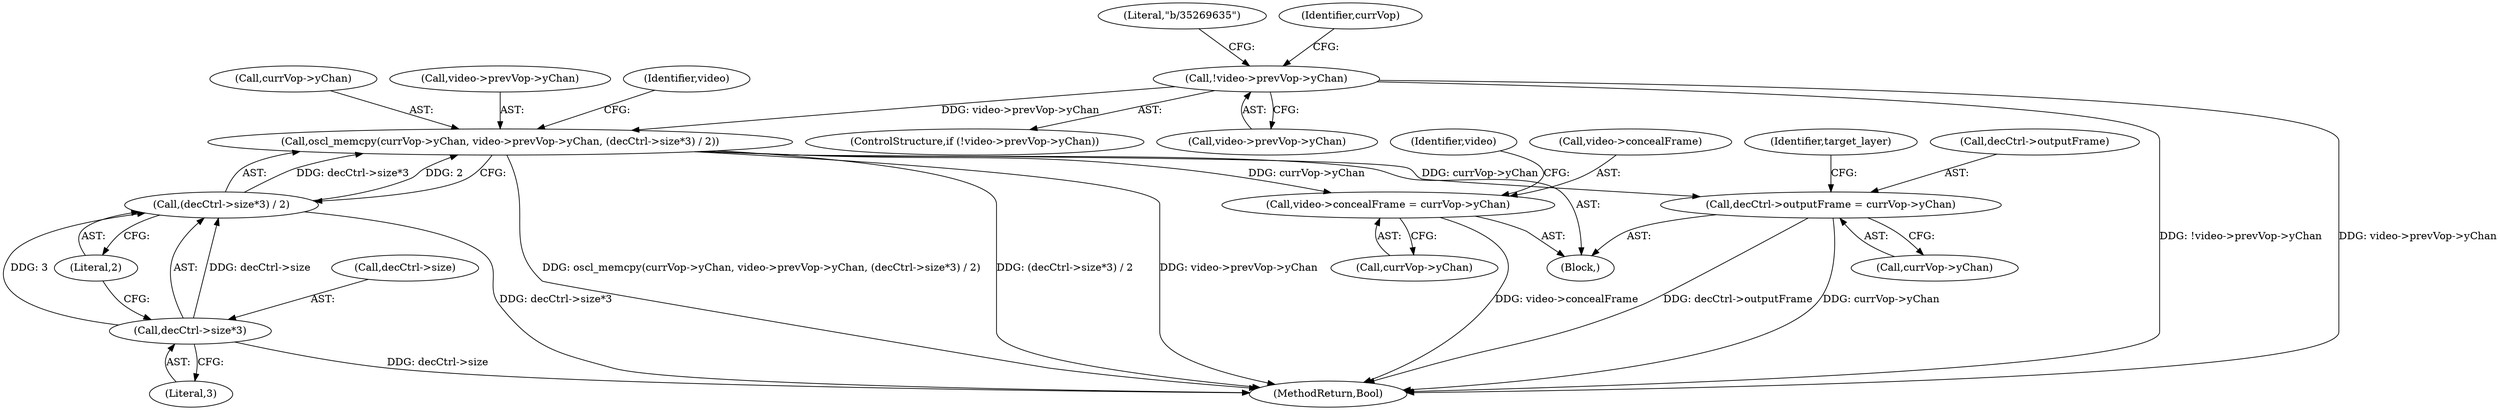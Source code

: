 digraph "0_Android_961e5ac5788b52304e64b9a509781beaf5201fb0_1@API" {
"1000283" [label="(Call,oscl_memcpy(currVop->yChan, video->prevVop->yChan, (decCtrl->size*3) / 2))"];
"1000269" [label="(Call,!video->prevVop->yChan)"];
"1000292" [label="(Call,(decCtrl->size*3) / 2)"];
"1000293" [label="(Call,decCtrl->size*3)"];
"1000304" [label="(Call,video->concealFrame = currVop->yChan)"];
"1000318" [label="(Call,decCtrl->outputFrame = currVop->yChan)"];
"1000268" [label="(ControlStructure,if (!video->prevVop->yChan))"];
"1000269" [label="(Call,!video->prevVop->yChan)"];
"1000326" [label="(Identifier,target_layer)"];
"1000294" [label="(Call,decCtrl->size)"];
"1000277" [label="(Literal,\"b/35269635\")"];
"1000664" [label="(MethodReturn,Bool)"];
"1000297" [label="(Literal,3)"];
"1000292" [label="(Call,(decCtrl->size*3) / 2)"];
"1000283" [label="(Call,oscl_memcpy(currVop->yChan, video->prevVop->yChan, (decCtrl->size*3) / 2))"];
"1000322" [label="(Call,currVop->yChan)"];
"1000304" [label="(Call,video->concealFrame = currVop->yChan)"];
"1000318" [label="(Call,decCtrl->outputFrame = currVop->yChan)"];
"1000270" [label="(Call,video->prevVop->yChan)"];
"1000305" [label="(Call,video->concealFrame)"];
"1000195" [label="(Block,)"];
"1000301" [label="(Identifier,video)"];
"1000284" [label="(Call,currVop->yChan)"];
"1000308" [label="(Call,currVop->yChan)"];
"1000313" [label="(Identifier,video)"];
"1000287" [label="(Call,video->prevVop->yChan)"];
"1000285" [label="(Identifier,currVop)"];
"1000319" [label="(Call,decCtrl->outputFrame)"];
"1000298" [label="(Literal,2)"];
"1000293" [label="(Call,decCtrl->size*3)"];
"1000283" -> "1000195"  [label="AST: "];
"1000283" -> "1000292"  [label="CFG: "];
"1000284" -> "1000283"  [label="AST: "];
"1000287" -> "1000283"  [label="AST: "];
"1000292" -> "1000283"  [label="AST: "];
"1000301" -> "1000283"  [label="CFG: "];
"1000283" -> "1000664"  [label="DDG: (decCtrl->size*3) / 2"];
"1000283" -> "1000664"  [label="DDG: video->prevVop->yChan"];
"1000283" -> "1000664"  [label="DDG: oscl_memcpy(currVop->yChan, video->prevVop->yChan, (decCtrl->size*3) / 2)"];
"1000269" -> "1000283"  [label="DDG: video->prevVop->yChan"];
"1000292" -> "1000283"  [label="DDG: decCtrl->size*3"];
"1000292" -> "1000283"  [label="DDG: 2"];
"1000283" -> "1000304"  [label="DDG: currVop->yChan"];
"1000283" -> "1000318"  [label="DDG: currVop->yChan"];
"1000269" -> "1000268"  [label="AST: "];
"1000269" -> "1000270"  [label="CFG: "];
"1000270" -> "1000269"  [label="AST: "];
"1000277" -> "1000269"  [label="CFG: "];
"1000285" -> "1000269"  [label="CFG: "];
"1000269" -> "1000664"  [label="DDG: !video->prevVop->yChan"];
"1000269" -> "1000664"  [label="DDG: video->prevVop->yChan"];
"1000292" -> "1000298"  [label="CFG: "];
"1000293" -> "1000292"  [label="AST: "];
"1000298" -> "1000292"  [label="AST: "];
"1000292" -> "1000664"  [label="DDG: decCtrl->size*3"];
"1000293" -> "1000292"  [label="DDG: decCtrl->size"];
"1000293" -> "1000292"  [label="DDG: 3"];
"1000293" -> "1000297"  [label="CFG: "];
"1000294" -> "1000293"  [label="AST: "];
"1000297" -> "1000293"  [label="AST: "];
"1000298" -> "1000293"  [label="CFG: "];
"1000293" -> "1000664"  [label="DDG: decCtrl->size"];
"1000304" -> "1000195"  [label="AST: "];
"1000304" -> "1000308"  [label="CFG: "];
"1000305" -> "1000304"  [label="AST: "];
"1000308" -> "1000304"  [label="AST: "];
"1000313" -> "1000304"  [label="CFG: "];
"1000304" -> "1000664"  [label="DDG: video->concealFrame"];
"1000318" -> "1000195"  [label="AST: "];
"1000318" -> "1000322"  [label="CFG: "];
"1000319" -> "1000318"  [label="AST: "];
"1000322" -> "1000318"  [label="AST: "];
"1000326" -> "1000318"  [label="CFG: "];
"1000318" -> "1000664"  [label="DDG: decCtrl->outputFrame"];
"1000318" -> "1000664"  [label="DDG: currVop->yChan"];
}
